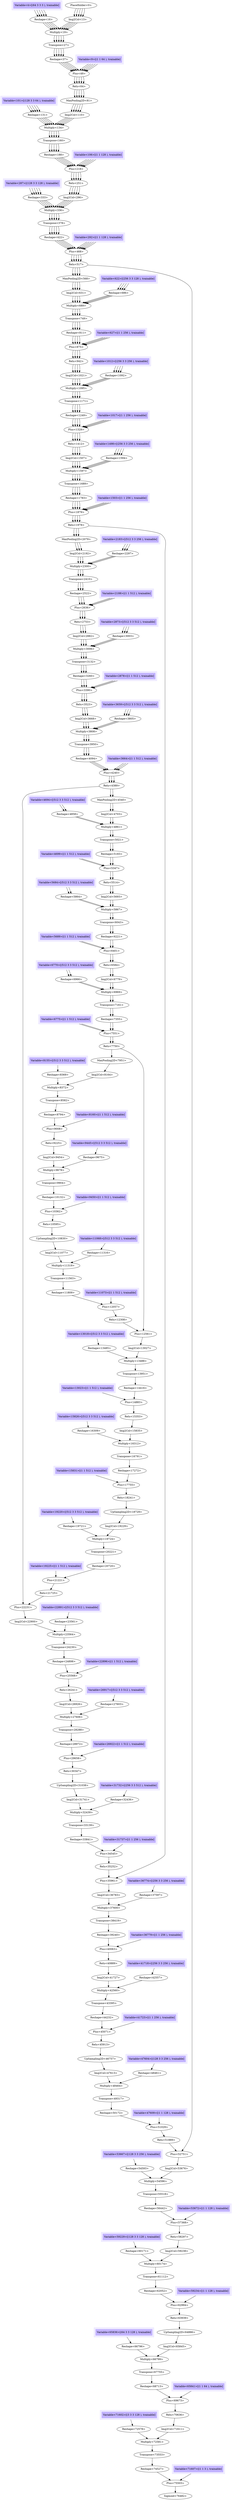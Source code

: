 

digraph g {
n76482 [label="Sigmoid<76482>"] ;
n75503 -> n76482 ;
n75503 [label="Plus<75503>"] ;
n74527 -> n75503 ;
n71607 -> n75503 ;
n74527 [label="Reshape<74527>"] ;
n73553 -> n74527 ;
n73553 [label="Transpose<73553>"] ;
n72581 -> n73553 ;
n72581 [label="Multiply<72581>"] ;
n72578 -> n72581 ;
n71611 -> n72581 ;
n72578 [label="Reshape<72578>"] ;
n71602 -> n72578 ;
n71602 [peripheries=3,style=filled,color=".7 .3 1.0",shape=box,label="Variable<71602>[(3 3 3 128 ), trainable]"] ;
n71611 [label="Img2Col<71611>"] ;
n70636 -> n71611 ;
n70636 [label="Relu<70636>"] ;
n69673 -> n70636 ;
n69673 [label="Plus<69673>"] ;
n68713 -> n69673 ;
n65841 -> n69673 ;
n68713 [label="Reshape<68713>"] ;
n67755 -> n68713 ;
n67755 [label="Transpose<67755>"] ;
n66799 -> n67755 ;
n66799 [label="Multiply<66799>"] ;
n66796 -> n66799 ;
n65845 -> n66799 ;
n66796 [label="Reshape<66796>"] ;
n65836 -> n66796 ;
n65836 [peripheries=3,style=filled,color=".7 .3 1.0",shape=box,label="Variable<65836>[(64 3 3 128 ), trainable]"] ;
n65845 [label="Img2Col<65845>"] ;
n64886 -> n65845 ;
n64886 [label="UpSampling2D<64886>"] ;
n63939 -> n64886 ;
n63939 [label="Relu<63939>"] ;
n62994 -> n63939 ;
n62994 [label="Plus<62994>"] ;
n62052 -> n62994 ;
n59234 -> n62994 ;
n62052 [label="Reshape<62052>"] ;
n61112 -> n62052 ;
n61112 [label="Transpose<61112>"] ;
n60174 -> n61112 ;
n60174 [label="Multiply<60174>"] ;
n60171 -> n60174 ;
n59238 -> n60174 ;
n60171 [label="Reshape<60171>"] ;
n59229 -> n60171 ;
n59229 [peripheries=3,style=filled,color=".7 .3 1.0",shape=box,label="Variable<59229>[(128 3 3 128 ), trainable]"] ;
n59238 [label="Img2Col<59238>"] ;
n58297 -> n59238 ;
n58297 [label="Relu<58297>"] ;
n57368 -> n58297 ;
n57368 [label="Plus<57368>"] ;
n56442 -> n57368 ;
n53672 -> n57368 ;
n56442 [label="Reshape<56442>"] ;
n55518 -> n56442 ;
n55518 [label="Transpose<55518>"] ;
n54596 -> n55518 ;
n54596 [label="Multiply<54596>"] ;
n54593 -> n54596 ;
n53676 -> n54596 ;
n54593 [label="Reshape<54593>"] ;
n53667 -> n54593 ;
n53667 [peripheries=3,style=filled,color=".7 .3 1.0",shape=box,label="Variable<53667>[(128 3 3 256 ), trainable]"] ;
n53676 [label="Img2Col<53676>"] ;
n52751 -> n53676 ;
n52751 [label="Plus<52751>"] ;
n517 -> n52751 ;
n51889 -> n52751 ;
n517 [label="Relu<517>"] ;
n468 -> n517 ;
n468 [label="Plus<468>"] ;
n422 -> n468 ;
n292 -> n468 ;
n422 [label="Reshape<422>"] ;
n378 -> n422 ;
n378 [label="Transpose<378>"] ;
n336 -> n378 ;
n336 [label="Multiply<336>"] ;
n333 -> n336 ;
n296 -> n336 ;
n333 [label="Reshape<333>"] ;
n287 -> n333 ;
n287 [peripheries=3,style=filled,color=".7 .3 1.0",shape=box,label="Variable<287>[(128 3 3 128 ), trainable]"] ;
n296 [label="Img2Col<296>"] ;
n251 -> n296 ;
n251 [label="Relu<251>"] ;
n218 -> n251 ;
n218 [label="Plus<218>"] ;
n188 -> n218 ;
n106 -> n218 ;
n188 [label="Reshape<188>"] ;
n160 -> n188 ;
n160 [label="Transpose<160>"] ;
n134 -> n160 ;
n134 [label="Multiply<134>"] ;
n131 -> n134 ;
n110 -> n134 ;
n131 [label="Reshape<131>"] ;
n101 -> n131 ;
n101 [peripheries=3,style=filled,color=".7 .3 1.0",shape=box,label="Variable<101>[(128 3 3 64 ), trainable]"] ;
n110 [label="Img2Col<110>"] ;
n81 -> n110 ;
n81 [label="MaxPooling2D<81>"] ;
n64 -> n81 ;
n64 [label="Relu<64>"] ;
n49 -> n64 ;
n49 [label="Plus<49>"] ;
n37 -> n49 ;
n9 -> n49 ;
n37 [label="Reshape<37>"] ;
n27 -> n37 ;
n27 [label="Transpose<27>"] ;
n19 -> n27 ;
n19 [label="Multiply<19>"] ;
n16 -> n19 ;
n13 -> n19 ;
n16 [label="Reshape<16>"] ;
n4 -> n16 ;
n4 [peripheries=3,style=filled,color=".7 .3 1.0",shape=box,label="Variable<4>[(64 3 3 3 ), trainable]"] ;
n13 [label="Img2Col<13>"] ;
n0 -> n13 ;
n0 [label="PlaceHolder<0>"] ;
n9 [peripheries=3,style=filled,color=".7 .3 1.0",shape=box,label="Variable<9>[(1 1 64 ), trainable]"] ;
n106 [peripheries=3,style=filled,color=".7 .3 1.0",shape=box,label="Variable<106>[(1 1 128 ), trainable]"] ;
n292 [peripheries=3,style=filled,color=".7 .3 1.0",shape=box,label="Variable<292>[(1 1 128 ), trainable]"] ;
n51889 [label="Relu<51889>"] ;
n51029 -> n51889 ;
n51029 [label="Plus<51029>"] ;
n50172 -> n51029 ;
n47609 -> n51029 ;
n50172 [label="Reshape<50172>"] ;
n49317 -> n50172 ;
n49317 [label="Transpose<49317>"] ;
n48464 -> n49317 ;
n48464 [label="Multiply<48464>"] ;
n48461 -> n48464 ;
n47613 -> n48464 ;
n48461 [label="Reshape<48461>"] ;
n47604 -> n48461 ;
n47604 [peripheries=3,style=filled,color=".7 .3 1.0",shape=box,label="Variable<47604>[(128 3 3 256 ), trainable]"] ;
n47613 [label="Img2Col<47613>"] ;
n46757 -> n47613 ;
n46757 [label="UpSampling2D<46757>"] ;
n45913 -> n46757 ;
n45913 [label="Relu<45913>"] ;
n45071 -> n45913 ;
n45071 [label="Plus<45071>"] ;
n44232 -> n45071 ;
n41723 -> n45071 ;
n44232 [label="Reshape<44232>"] ;
n43395 -> n44232 ;
n43395 [label="Transpose<43395>"] ;
n42560 -> n43395 ;
n42560 [label="Multiply<42560>"] ;
n42557 -> n42560 ;
n41727 -> n42560 ;
n42557 [label="Reshape<42557>"] ;
n41718 -> n42557 ;
n41718 [peripheries=3,style=filled,color=".7 .3 1.0",shape=box,label="Variable<41718>[(256 3 3 256 ), trainable]"] ;
n41727 [label="Img2Col<41727>"] ;
n40889 -> n41727 ;
n40889 [label="Relu<40889>"] ;
n40063 -> n40889 ;
n40063 [label="Plus<40063>"] ;
n39240 -> n40063 ;
n36779 -> n40063 ;
n39240 [label="Reshape<39240>"] ;
n38419 -> n39240 ;
n38419 [label="Transpose<38419>"] ;
n37600 -> n38419 ;
n37600 [label="Multiply<37600>"] ;
n37597 -> n37600 ;
n36783 -> n37600 ;
n37597 [label="Reshape<37597>"] ;
n36774 -> n37597 ;
n36774 [peripheries=3,style=filled,color=".7 .3 1.0",shape=box,label="Variable<36774>[(256 3 3 256 ), trainable]"] ;
n36783 [label="Img2Col<36783>"] ;
n35961 -> n36783 ;
n35961 [label="Plus<35961>"] ;
n1978 -> n35961 ;
n35252 -> n35961 ;
n1978 [label="Relu<1978>"] ;
n1879 -> n1978 ;
n1879 [label="Plus<1879>"] ;
n1783 -> n1879 ;
n1503 -> n1879 ;
n1783 [label="Reshape<1783>"] ;
n1689 -> n1783 ;
n1689 [label="Transpose<1689>"] ;
n1597 -> n1689 ;
n1597 [label="Multiply<1597>"] ;
n1594 -> n1597 ;
n1507 -> n1597 ;
n1594 [label="Reshape<1594>"] ;
n1498 -> n1594 ;
n1498 [peripheries=3,style=filled,color=".7 .3 1.0",shape=box,label="Variable<1498>[(256 3 3 256 ), trainable]"] ;
n1507 [label="Img2Col<1507>"] ;
n1412 -> n1507 ;
n1412 [label="Relu<1412>"] ;
n1329 -> n1412 ;
n1329 [label="Plus<1329>"] ;
n1249 -> n1329 ;
n1017 -> n1329 ;
n1249 [label="Reshape<1249>"] ;
n1171 -> n1249 ;
n1171 [label="Transpose<1171>"] ;
n1095 -> n1171 ;
n1095 [label="Multiply<1095>"] ;
n1092 -> n1095 ;
n1021 -> n1095 ;
n1092 [label="Reshape<1092>"] ;
n1012 -> n1092 ;
n1012 [peripheries=3,style=filled,color=".7 .3 1.0",shape=box,label="Variable<1012>[(256 3 3 256 ), trainable]"] ;
n1021 [label="Img2Col<1021>"] ;
n942 -> n1021 ;
n942 [label="Relu<942>"] ;
n875 -> n942 ;
n875 [label="Plus<875>"] ;
n811 -> n875 ;
n627 -> n875 ;
n811 [label="Reshape<811>"] ;
n749 -> n811 ;
n749 [label="Transpose<749>"] ;
n689 -> n749 ;
n689 [label="Multiply<689>"] ;
n686 -> n689 ;
n631 -> n689 ;
n686 [label="Reshape<686>"] ;
n622 -> n686 ;
n622 [peripheries=3,style=filled,color=".7 .3 1.0",shape=box,label="Variable<622>[(256 3 3 128 ), trainable]"] ;
n631 [label="Img2Col<631>"] ;
n568 -> n631 ;
n568 [label="MaxPooling2D<568>"] ;
n517 -> n568 ;
n517 [label="Relu<517>"] ;
n468 -> n517 ;
n468 [label="Plus<468>"] ;
n422 -> n468 ;
n292 -> n468 ;
n422 [label="Reshape<422>"] ;
n378 -> n422 ;
n378 [label="Transpose<378>"] ;
n336 -> n378 ;
n336 [label="Multiply<336>"] ;
n333 -> n336 ;
n296 -> n336 ;
n333 [label="Reshape<333>"] ;
n287 -> n333 ;
n287 [peripheries=3,style=filled,color=".7 .3 1.0",shape=box,label="Variable<287>[(128 3 3 128 ), trainable]"] ;
n296 [label="Img2Col<296>"] ;
n251 -> n296 ;
n251 [label="Relu<251>"] ;
n218 -> n251 ;
n218 [label="Plus<218>"] ;
n188 -> n218 ;
n106 -> n218 ;
n188 [label="Reshape<188>"] ;
n160 -> n188 ;
n160 [label="Transpose<160>"] ;
n134 -> n160 ;
n134 [label="Multiply<134>"] ;
n131 -> n134 ;
n110 -> n134 ;
n131 [label="Reshape<131>"] ;
n101 -> n131 ;
n101 [peripheries=3,style=filled,color=".7 .3 1.0",shape=box,label="Variable<101>[(128 3 3 64 ), trainable]"] ;
n110 [label="Img2Col<110>"] ;
n81 -> n110 ;
n81 [label="MaxPooling2D<81>"] ;
n64 -> n81 ;
n64 [label="Relu<64>"] ;
n49 -> n64 ;
n49 [label="Plus<49>"] ;
n37 -> n49 ;
n9 -> n49 ;
n37 [label="Reshape<37>"] ;
n27 -> n37 ;
n27 [label="Transpose<27>"] ;
n19 -> n27 ;
n19 [label="Multiply<19>"] ;
n16 -> n19 ;
n13 -> n19 ;
n16 [label="Reshape<16>"] ;
n4 -> n16 ;
n4 [peripheries=3,style=filled,color=".7 .3 1.0",shape=box,label="Variable<4>[(64 3 3 3 ), trainable]"] ;
n13 [label="Img2Col<13>"] ;
n0 -> n13 ;
n0 [label="PlaceHolder<0>"] ;
n9 [peripheries=3,style=filled,color=".7 .3 1.0",shape=box,label="Variable<9>[(1 1 64 ), trainable]"] ;
n106 [peripheries=3,style=filled,color=".7 .3 1.0",shape=box,label="Variable<106>[(1 1 128 ), trainable]"] ;
n292 [peripheries=3,style=filled,color=".7 .3 1.0",shape=box,label="Variable<292>[(1 1 128 ), trainable]"] ;
n627 [peripheries=3,style=filled,color=".7 .3 1.0",shape=box,label="Variable<627>[(1 1 256 ), trainable]"] ;
n1017 [peripheries=3,style=filled,color=".7 .3 1.0",shape=box,label="Variable<1017>[(1 1 256 ), trainable]"] ;
n1503 [peripheries=3,style=filled,color=".7 .3 1.0",shape=box,label="Variable<1503>[(1 1 256 ), trainable]"] ;
n35252 [label="Relu<35252>"] ;
n34545 -> n35252 ;
n34545 [label="Plus<34545>"] ;
n33841 -> n34545 ;
n31737 -> n34545 ;
n33841 [label="Reshape<33841>"] ;
n33139 -> n33841 ;
n33139 [label="Transpose<33139>"] ;
n32439 -> n33139 ;
n32439 [label="Multiply<32439>"] ;
n32436 -> n32439 ;
n31741 -> n32439 ;
n32436 [label="Reshape<32436>"] ;
n31732 -> n32436 ;
n31732 [peripheries=3,style=filled,color=".7 .3 1.0",shape=box,label="Variable<31732>[(256 3 3 512 ), trainable]"] ;
n31741 [label="Img2Col<31741>"] ;
n31038 -> n31741 ;
n31038 [label="UpSampling2D<31038>"] ;
n30347 -> n31038 ;
n30347 [label="Relu<30347>"] ;
n29658 -> n30347 ;
n29658 [label="Plus<29658>"] ;
n28972 -> n29658 ;
n26922 -> n29658 ;
n28972 [label="Reshape<28972>"] ;
n28288 -> n28972 ;
n28288 [label="Transpose<28288>"] ;
n27606 -> n28288 ;
n27606 [label="Multiply<27606>"] ;
n27603 -> n27606 ;
n26926 -> n27606 ;
n27603 [label="Reshape<27603>"] ;
n26917 -> n27603 ;
n26917 [peripheries=3,style=filled,color=".7 .3 1.0",shape=box,label="Variable<26917>[(512 3 3 512 ), trainable]"] ;
n26926 [label="Img2Col<26926>"] ;
n26241 -> n26926 ;
n26241 [label="Relu<26241>"] ;
n25568 -> n26241 ;
n25568 [label="Plus<25568>"] ;
n24898 -> n25568 ;
n22896 -> n25568 ;
n24898 [label="Reshape<24898>"] ;
n24230 -> n24898 ;
n24230 [label="Transpose<24230>"] ;
n23564 -> n24230 ;
n23564 [label="Multiply<23564>"] ;
n23561 -> n23564 ;
n22900 -> n23564 ;
n23561 [label="Reshape<23561>"] ;
n22891 -> n23561 ;
n22891 [peripheries=3,style=filled,color=".7 .3 1.0",shape=box,label="Variable<22891>[(512 3 3 512 ), trainable]"] ;
n22900 [label="Img2Col<22900>"] ;
n22231 -> n22900 ;
n22231 [label="Plus<22231>"] ;
n4389 -> n22231 ;
n21725 -> n22231 ;
n4389 [label="Relu<4389>"] ;
n4240 -> n4389 ;
n4240 [label="Plus<4240>"] ;
n4094 -> n4240 ;
n3664 -> n4240 ;
n4094 [label="Reshape<4094>"] ;
n3950 -> n4094 ;
n3950 [label="Transpose<3950>"] ;
n3808 -> n3950 ;
n3808 [label="Multiply<3808>"] ;
n3805 -> n3808 ;
n3668 -> n3808 ;
n3805 [label="Reshape<3805>"] ;
n3659 -> n3805 ;
n3659 [peripheries=3,style=filled,color=".7 .3 1.0",shape=box,label="Variable<3659>[(512 3 3 512 ), trainable]"] ;
n3668 [label="Img2Col<3668>"] ;
n3523 -> n3668 ;
n3523 [label="Relu<3523>"] ;
n3390 -> n3523 ;
n3390 [label="Plus<3390>"] ;
n3260 -> n3390 ;
n2878 -> n3390 ;
n3260 [label="Reshape<3260>"] ;
n3132 -> n3260 ;
n3132 [label="Transpose<3132>"] ;
n3006 -> n3132 ;
n3006 [label="Multiply<3006>"] ;
n3003 -> n3006 ;
n2882 -> n3006 ;
n3003 [label="Reshape<3003>"] ;
n2873 -> n3003 ;
n2873 [peripheries=3,style=filled,color=".7 .3 1.0",shape=box,label="Variable<2873>[(512 3 3 512 ), trainable]"] ;
n2882 [label="Img2Col<2882>"] ;
n2753 -> n2882 ;
n2753 [label="Relu<2753>"] ;
n2636 -> n2753 ;
n2636 [label="Plus<2636>"] ;
n2522 -> n2636 ;
n2188 -> n2636 ;
n2522 [label="Reshape<2522>"] ;
n2410 -> n2522 ;
n2410 [label="Transpose<2410>"] ;
n2300 -> n2410 ;
n2300 [label="Multiply<2300>"] ;
n2297 -> n2300 ;
n2192 -> n2300 ;
n2297 [label="Reshape<2297>"] ;
n2183 -> n2297 ;
n2183 [peripheries=3,style=filled,color=".7 .3 1.0",shape=box,label="Variable<2183>[(512 3 3 256 ), trainable]"] ;
n2192 [label="Img2Col<2192>"] ;
n2079 -> n2192 ;
n2079 [label="MaxPooling2D<2079>"] ;
n1978 -> n2079 ;
n1978 [label="Relu<1978>"] ;
n1879 -> n1978 ;
n1879 [label="Plus<1879>"] ;
n1783 -> n1879 ;
n1503 -> n1879 ;
n1783 [label="Reshape<1783>"] ;
n1689 -> n1783 ;
n1689 [label="Transpose<1689>"] ;
n1597 -> n1689 ;
n1597 [label="Multiply<1597>"] ;
n1594 -> n1597 ;
n1507 -> n1597 ;
n1594 [label="Reshape<1594>"] ;
n1498 -> n1594 ;
n1498 [peripheries=3,style=filled,color=".7 .3 1.0",shape=box,label="Variable<1498>[(256 3 3 256 ), trainable]"] ;
n1507 [label="Img2Col<1507>"] ;
n1412 -> n1507 ;
n1412 [label="Relu<1412>"] ;
n1329 -> n1412 ;
n1329 [label="Plus<1329>"] ;
n1249 -> n1329 ;
n1017 -> n1329 ;
n1249 [label="Reshape<1249>"] ;
n1171 -> n1249 ;
n1171 [label="Transpose<1171>"] ;
n1095 -> n1171 ;
n1095 [label="Multiply<1095>"] ;
n1092 -> n1095 ;
n1021 -> n1095 ;
n1092 [label="Reshape<1092>"] ;
n1012 -> n1092 ;
n1012 [peripheries=3,style=filled,color=".7 .3 1.0",shape=box,label="Variable<1012>[(256 3 3 256 ), trainable]"] ;
n1021 [label="Img2Col<1021>"] ;
n942 -> n1021 ;
n942 [label="Relu<942>"] ;
n875 -> n942 ;
n875 [label="Plus<875>"] ;
n811 -> n875 ;
n627 -> n875 ;
n811 [label="Reshape<811>"] ;
n749 -> n811 ;
n749 [label="Transpose<749>"] ;
n689 -> n749 ;
n689 [label="Multiply<689>"] ;
n686 -> n689 ;
n631 -> n689 ;
n686 [label="Reshape<686>"] ;
n622 -> n686 ;
n622 [peripheries=3,style=filled,color=".7 .3 1.0",shape=box,label="Variable<622>[(256 3 3 128 ), trainable]"] ;
n631 [label="Img2Col<631>"] ;
n568 -> n631 ;
n568 [label="MaxPooling2D<568>"] ;
n517 -> n568 ;
n517 [label="Relu<517>"] ;
n468 -> n517 ;
n468 [label="Plus<468>"] ;
n422 -> n468 ;
n292 -> n468 ;
n422 [label="Reshape<422>"] ;
n378 -> n422 ;
n378 [label="Transpose<378>"] ;
n336 -> n378 ;
n336 [label="Multiply<336>"] ;
n333 -> n336 ;
n296 -> n336 ;
n333 [label="Reshape<333>"] ;
n287 -> n333 ;
n287 [peripheries=3,style=filled,color=".7 .3 1.0",shape=box,label="Variable<287>[(128 3 3 128 ), trainable]"] ;
n296 [label="Img2Col<296>"] ;
n251 -> n296 ;
n251 [label="Relu<251>"] ;
n218 -> n251 ;
n218 [label="Plus<218>"] ;
n188 -> n218 ;
n106 -> n218 ;
n188 [label="Reshape<188>"] ;
n160 -> n188 ;
n160 [label="Transpose<160>"] ;
n134 -> n160 ;
n134 [label="Multiply<134>"] ;
n131 -> n134 ;
n110 -> n134 ;
n131 [label="Reshape<131>"] ;
n101 -> n131 ;
n101 [peripheries=3,style=filled,color=".7 .3 1.0",shape=box,label="Variable<101>[(128 3 3 64 ), trainable]"] ;
n110 [label="Img2Col<110>"] ;
n81 -> n110 ;
n81 [label="MaxPooling2D<81>"] ;
n64 -> n81 ;
n64 [label="Relu<64>"] ;
n49 -> n64 ;
n49 [label="Plus<49>"] ;
n37 -> n49 ;
n9 -> n49 ;
n37 [label="Reshape<37>"] ;
n27 -> n37 ;
n27 [label="Transpose<27>"] ;
n19 -> n27 ;
n19 [label="Multiply<19>"] ;
n16 -> n19 ;
n13 -> n19 ;
n16 [label="Reshape<16>"] ;
n4 -> n16 ;
n4 [peripheries=3,style=filled,color=".7 .3 1.0",shape=box,label="Variable<4>[(64 3 3 3 ), trainable]"] ;
n13 [label="Img2Col<13>"] ;
n0 -> n13 ;
n0 [label="PlaceHolder<0>"] ;
n9 [peripheries=3,style=filled,color=".7 .3 1.0",shape=box,label="Variable<9>[(1 1 64 ), trainable]"] ;
n106 [peripheries=3,style=filled,color=".7 .3 1.0",shape=box,label="Variable<106>[(1 1 128 ), trainable]"] ;
n292 [peripheries=3,style=filled,color=".7 .3 1.0",shape=box,label="Variable<292>[(1 1 128 ), trainable]"] ;
n627 [peripheries=3,style=filled,color=".7 .3 1.0",shape=box,label="Variable<627>[(1 1 256 ), trainable]"] ;
n1017 [peripheries=3,style=filled,color=".7 .3 1.0",shape=box,label="Variable<1017>[(1 1 256 ), trainable]"] ;
n1503 [peripheries=3,style=filled,color=".7 .3 1.0",shape=box,label="Variable<1503>[(1 1 256 ), trainable]"] ;
n2188 [peripheries=3,style=filled,color=".7 .3 1.0",shape=box,label="Variable<2188>[(1 1 512 ), trainable]"] ;
n2878 [peripheries=3,style=filled,color=".7 .3 1.0",shape=box,label="Variable<2878>[(1 1 512 ), trainable]"] ;
n3664 [peripheries=3,style=filled,color=".7 .3 1.0",shape=box,label="Variable<3664>[(1 1 512 ), trainable]"] ;
n21725 [label="Relu<21725>"] ;
n21221 -> n21725 ;
n21221 [label="Plus<21221>"] ;
n20720 -> n21221 ;
n19225 -> n21221 ;
n20720 [label="Reshape<20720>"] ;
n20221 -> n20720 ;
n20221 [label="Transpose<20221>"] ;
n19724 -> n20221 ;
n19724 [label="Multiply<19724>"] ;
n19721 -> n19724 ;
n19229 -> n19724 ;
n19721 [label="Reshape<19721>"] ;
n19220 -> n19721 ;
n19220 [peripheries=3,style=filled,color=".7 .3 1.0",shape=box,label="Variable<19220>[(512 3 3 512 ), trainable]"] ;
n19229 [label="Img2Col<19229>"] ;
n18729 -> n19229 ;
n18729 [label="UpSampling2D<18729>"] ;
n18241 -> n18729 ;
n18241 [label="Relu<18241>"] ;
n17755 -> n18241 ;
n17755 [label="Plus<17755>"] ;
n17272 -> n17755 ;
n15831 -> n17755 ;
n17272 [label="Reshape<17272>"] ;
n16791 -> n17272 ;
n16791 [label="Transpose<16791>"] ;
n16312 -> n16791 ;
n16312 [label="Multiply<16312>"] ;
n16309 -> n16312 ;
n15835 -> n16312 ;
n16309 [label="Reshape<16309>"] ;
n15826 -> n16309 ;
n15826 [peripheries=3,style=filled,color=".7 .3 1.0",shape=box,label="Variable<15826>[(512 3 3 512 ), trainable]"] ;
n15835 [label="Img2Col<15835>"] ;
n15353 -> n15835 ;
n15353 [label="Relu<15353>"] ;
n14883 -> n15353 ;
n14883 [label="Plus<14883>"] ;
n14416 -> n14883 ;
n13023 -> n14883 ;
n14416 [label="Reshape<14416>"] ;
n13951 -> n14416 ;
n13951 [label="Transpose<13951>"] ;
n13488 -> n13951 ;
n13488 [label="Multiply<13488>"] ;
n13485 -> n13488 ;
n13027 -> n13488 ;
n13485 [label="Reshape<13485>"] ;
n13018 -> n13485 ;
n13018 [peripheries=3,style=filled,color=".7 .3 1.0",shape=box,label="Variable<13018>[(512 3 3 512 ), trainable]"] ;
n13027 [label="Img2Col<13027>"] ;
n12561 -> n13027 ;
n12561 [label="Plus<12561>"] ;
n7750 -> n12561 ;
n12308 -> n12561 ;
n7750 [label="Relu<7750>"] ;
n7551 -> n7750 ;
n7551 [label="Plus<7551>"] ;
n7355 -> n7551 ;
n6775 -> n7551 ;
n7355 [label="Reshape<7355>"] ;
n7161 -> n7355 ;
n7161 [label="Transpose<7161>"] ;
n6969 -> n7161 ;
n6969 [label="Multiply<6969>"] ;
n6966 -> n6969 ;
n6779 -> n6969 ;
n6966 [label="Reshape<6966>"] ;
n6770 -> n6966 ;
n6770 [peripheries=3,style=filled,color=".7 .3 1.0",shape=box,label="Variable<6770>[(512 3 3 512 ), trainable]"] ;
n6779 [label="Img2Col<6779>"] ;
n6584 -> n6779 ;
n6584 [label="Relu<6584>"] ;
n6401 -> n6584 ;
n6401 [label="Plus<6401>"] ;
n6221 -> n6401 ;
n5689 -> n6401 ;
n6221 [label="Reshape<6221>"] ;
n6043 -> n6221 ;
n6043 [label="Transpose<6043>"] ;
n5867 -> n6043 ;
n5867 [label="Multiply<5867>"] ;
n5864 -> n5867 ;
n5693 -> n5867 ;
n5864 [label="Reshape<5864>"] ;
n5684 -> n5864 ;
n5684 [peripheries=3,style=filled,color=".7 .3 1.0",shape=box,label="Variable<5684>[(512 3 3 512 ), trainable]"] ;
n5693 [label="Img2Col<5693>"] ;
n5514 -> n5693 ;
n5514 [label="Relu<5514>"] ;
n5347 -> n5514 ;
n5347 [label="Plus<5347>"] ;
n5183 -> n5347 ;
n4699 -> n5347 ;
n5183 [label="Reshape<5183>"] ;
n5021 -> n5183 ;
n5021 [label="Transpose<5021>"] ;
n4861 -> n5021 ;
n4861 [label="Multiply<4861>"] ;
n4858 -> n4861 ;
n4703 -> n4861 ;
n4858 [label="Reshape<4858>"] ;
n4694 -> n4858 ;
n4694 [peripheries=3,style=filled,color=".7 .3 1.0",shape=box,label="Variable<4694>[(512 3 3 512 ), trainable]"] ;
n4703 [label="Img2Col<4703>"] ;
n4540 -> n4703 ;
n4540 [label="MaxPooling2D<4540>"] ;
n4389 -> n4540 ;
n4389 [label="Relu<4389>"] ;
n4240 -> n4389 ;
n4240 [label="Plus<4240>"] ;
n4094 -> n4240 ;
n3664 -> n4240 ;
n4094 [label="Reshape<4094>"] ;
n3950 -> n4094 ;
n3950 [label="Transpose<3950>"] ;
n3808 -> n3950 ;
n3808 [label="Multiply<3808>"] ;
n3805 -> n3808 ;
n3668 -> n3808 ;
n3805 [label="Reshape<3805>"] ;
n3659 -> n3805 ;
n3659 [peripheries=3,style=filled,color=".7 .3 1.0",shape=box,label="Variable<3659>[(512 3 3 512 ), trainable]"] ;
n3668 [label="Img2Col<3668>"] ;
n3523 -> n3668 ;
n3523 [label="Relu<3523>"] ;
n3390 -> n3523 ;
n3390 [label="Plus<3390>"] ;
n3260 -> n3390 ;
n2878 -> n3390 ;
n3260 [label="Reshape<3260>"] ;
n3132 -> n3260 ;
n3132 [label="Transpose<3132>"] ;
n3006 -> n3132 ;
n3006 [label="Multiply<3006>"] ;
n3003 -> n3006 ;
n2882 -> n3006 ;
n3003 [label="Reshape<3003>"] ;
n2873 -> n3003 ;
n2873 [peripheries=3,style=filled,color=".7 .3 1.0",shape=box,label="Variable<2873>[(512 3 3 512 ), trainable]"] ;
n2882 [label="Img2Col<2882>"] ;
n2753 -> n2882 ;
n2753 [label="Relu<2753>"] ;
n2636 -> n2753 ;
n2636 [label="Plus<2636>"] ;
n2522 -> n2636 ;
n2188 -> n2636 ;
n2522 [label="Reshape<2522>"] ;
n2410 -> n2522 ;
n2410 [label="Transpose<2410>"] ;
n2300 -> n2410 ;
n2300 [label="Multiply<2300>"] ;
n2297 -> n2300 ;
n2192 -> n2300 ;
n2297 [label="Reshape<2297>"] ;
n2183 -> n2297 ;
n2183 [peripheries=3,style=filled,color=".7 .3 1.0",shape=box,label="Variable<2183>[(512 3 3 256 ), trainable]"] ;
n2192 [label="Img2Col<2192>"] ;
n2079 -> n2192 ;
n2079 [label="MaxPooling2D<2079>"] ;
n1978 -> n2079 ;
n1978 [label="Relu<1978>"] ;
n1879 -> n1978 ;
n1879 [label="Plus<1879>"] ;
n1783 -> n1879 ;
n1503 -> n1879 ;
n1783 [label="Reshape<1783>"] ;
n1689 -> n1783 ;
n1689 [label="Transpose<1689>"] ;
n1597 -> n1689 ;
n1597 [label="Multiply<1597>"] ;
n1594 -> n1597 ;
n1507 -> n1597 ;
n1594 [label="Reshape<1594>"] ;
n1498 -> n1594 ;
n1498 [peripheries=3,style=filled,color=".7 .3 1.0",shape=box,label="Variable<1498>[(256 3 3 256 ), trainable]"] ;
n1507 [label="Img2Col<1507>"] ;
n1412 -> n1507 ;
n1412 [label="Relu<1412>"] ;
n1329 -> n1412 ;
n1329 [label="Plus<1329>"] ;
n1249 -> n1329 ;
n1017 -> n1329 ;
n1249 [label="Reshape<1249>"] ;
n1171 -> n1249 ;
n1171 [label="Transpose<1171>"] ;
n1095 -> n1171 ;
n1095 [label="Multiply<1095>"] ;
n1092 -> n1095 ;
n1021 -> n1095 ;
n1092 [label="Reshape<1092>"] ;
n1012 -> n1092 ;
n1012 [peripheries=3,style=filled,color=".7 .3 1.0",shape=box,label="Variable<1012>[(256 3 3 256 ), trainable]"] ;
n1021 [label="Img2Col<1021>"] ;
n942 -> n1021 ;
n942 [label="Relu<942>"] ;
n875 -> n942 ;
n875 [label="Plus<875>"] ;
n811 -> n875 ;
n627 -> n875 ;
n811 [label="Reshape<811>"] ;
n749 -> n811 ;
n749 [label="Transpose<749>"] ;
n689 -> n749 ;
n689 [label="Multiply<689>"] ;
n686 -> n689 ;
n631 -> n689 ;
n686 [label="Reshape<686>"] ;
n622 -> n686 ;
n622 [peripheries=3,style=filled,color=".7 .3 1.0",shape=box,label="Variable<622>[(256 3 3 128 ), trainable]"] ;
n631 [label="Img2Col<631>"] ;
n568 -> n631 ;
n568 [label="MaxPooling2D<568>"] ;
n517 -> n568 ;
n517 [label="Relu<517>"] ;
n468 -> n517 ;
n468 [label="Plus<468>"] ;
n422 -> n468 ;
n292 -> n468 ;
n422 [label="Reshape<422>"] ;
n378 -> n422 ;
n378 [label="Transpose<378>"] ;
n336 -> n378 ;
n336 [label="Multiply<336>"] ;
n333 -> n336 ;
n296 -> n336 ;
n333 [label="Reshape<333>"] ;
n287 -> n333 ;
n287 [peripheries=3,style=filled,color=".7 .3 1.0",shape=box,label="Variable<287>[(128 3 3 128 ), trainable]"] ;
n296 [label="Img2Col<296>"] ;
n251 -> n296 ;
n251 [label="Relu<251>"] ;
n218 -> n251 ;
n218 [label="Plus<218>"] ;
n188 -> n218 ;
n106 -> n218 ;
n188 [label="Reshape<188>"] ;
n160 -> n188 ;
n160 [label="Transpose<160>"] ;
n134 -> n160 ;
n134 [label="Multiply<134>"] ;
n131 -> n134 ;
n110 -> n134 ;
n131 [label="Reshape<131>"] ;
n101 -> n131 ;
n101 [peripheries=3,style=filled,color=".7 .3 1.0",shape=box,label="Variable<101>[(128 3 3 64 ), trainable]"] ;
n110 [label="Img2Col<110>"] ;
n81 -> n110 ;
n81 [label="MaxPooling2D<81>"] ;
n64 -> n81 ;
n64 [label="Relu<64>"] ;
n49 -> n64 ;
n49 [label="Plus<49>"] ;
n37 -> n49 ;
n9 -> n49 ;
n37 [label="Reshape<37>"] ;
n27 -> n37 ;
n27 [label="Transpose<27>"] ;
n19 -> n27 ;
n19 [label="Multiply<19>"] ;
n16 -> n19 ;
n13 -> n19 ;
n16 [label="Reshape<16>"] ;
n4 -> n16 ;
n4 [peripheries=3,style=filled,color=".7 .3 1.0",shape=box,label="Variable<4>[(64 3 3 3 ), trainable]"] ;
n13 [label="Img2Col<13>"] ;
n0 -> n13 ;
n0 [label="PlaceHolder<0>"] ;
n9 [peripheries=3,style=filled,color=".7 .3 1.0",shape=box,label="Variable<9>[(1 1 64 ), trainable]"] ;
n106 [peripheries=3,style=filled,color=".7 .3 1.0",shape=box,label="Variable<106>[(1 1 128 ), trainable]"] ;
n292 [peripheries=3,style=filled,color=".7 .3 1.0",shape=box,label="Variable<292>[(1 1 128 ), trainable]"] ;
n627 [peripheries=3,style=filled,color=".7 .3 1.0",shape=box,label="Variable<627>[(1 1 256 ), trainable]"] ;
n1017 [peripheries=3,style=filled,color=".7 .3 1.0",shape=box,label="Variable<1017>[(1 1 256 ), trainable]"] ;
n1503 [peripheries=3,style=filled,color=".7 .3 1.0",shape=box,label="Variable<1503>[(1 1 256 ), trainable]"] ;
n2188 [peripheries=3,style=filled,color=".7 .3 1.0",shape=box,label="Variable<2188>[(1 1 512 ), trainable]"] ;
n2878 [peripheries=3,style=filled,color=".7 .3 1.0",shape=box,label="Variable<2878>[(1 1 512 ), trainable]"] ;
n3664 [peripheries=3,style=filled,color=".7 .3 1.0",shape=box,label="Variable<3664>[(1 1 512 ), trainable]"] ;
n4699 [peripheries=3,style=filled,color=".7 .3 1.0",shape=box,label="Variable<4699>[(1 1 512 ), trainable]"] ;
n5689 [peripheries=3,style=filled,color=".7 .3 1.0",shape=box,label="Variable<5689>[(1 1 512 ), trainable]"] ;
n6775 [peripheries=3,style=filled,color=".7 .3 1.0",shape=box,label="Variable<6775>[(1 1 512 ), trainable]"] ;
n12308 [label="Relu<12308>"] ;
n12057 -> n12308 ;
n12057 [label="Plus<12057>"] ;
n11809 -> n12057 ;
n11073 -> n12057 ;
n11809 [label="Reshape<11809>"] ;
n11563 -> n11809 ;
n11563 [label="Transpose<11563>"] ;
n11319 -> n11563 ;
n11319 [label="Multiply<11319>"] ;
n11316 -> n11319 ;
n11077 -> n11319 ;
n11316 [label="Reshape<11316>"] ;
n11068 -> n11316 ;
n11068 [peripheries=3,style=filled,color=".7 .3 1.0",shape=box,label="Variable<11068>[(512 3 3 512 ), trainable]"] ;
n11077 [label="Img2Col<11077>"] ;
n10830 -> n11077 ;
n10830 [label="UpSampling2D<10830>"] ;
n10595 -> n10830 ;
n10595 [label="Relu<10595>"] ;
n10362 -> n10595 ;
n10362 [label="Plus<10362>"] ;
n10132 -> n10362 ;
n9450 -> n10362 ;
n10132 [label="Reshape<10132>"] ;
n9904 -> n10132 ;
n9904 [label="Transpose<9904>"] ;
n9678 -> n9904 ;
n9678 [label="Multiply<9678>"] ;
n9675 -> n9678 ;
n9454 -> n9678 ;
n9675 [label="Reshape<9675>"] ;
n9445 -> n9675 ;
n9445 [peripheries=3,style=filled,color=".7 .3 1.0",shape=box,label="Variable<9445>[(512 3 3 512 ), trainable]"] ;
n9454 [label="Img2Col<9454>"] ;
n9225 -> n9454 ;
n9225 [label="Relu<9225>"] ;
n9008 -> n9225 ;
n9008 [label="Plus<9008>"] ;
n8794 -> n9008 ;
n8160 -> n9008 ;
n8794 [label="Reshape<8794>"] ;
n8582 -> n8794 ;
n8582 [label="Transpose<8582>"] ;
n8372 -> n8582 ;
n8372 [label="Multiply<8372>"] ;
n8369 -> n8372 ;
n8164 -> n8372 ;
n8369 [label="Reshape<8369>"] ;
n8155 -> n8369 ;
n8155 [peripheries=3,style=filled,color=".7 .3 1.0",shape=box,label="Variable<8155>[(512 3 3 512 ), trainable]"] ;
n8164 [label="Img2Col<8164>"] ;
n7951 -> n8164 ;
n7951 [label="MaxPooling2D<7951>"] ;
n7750 -> n7951 ;
n7750 [label="Relu<7750>"] ;
n7551 -> n7750 ;
n7551 [label="Plus<7551>"] ;
n7355 -> n7551 ;
n6775 -> n7551 ;
n7355 [label="Reshape<7355>"] ;
n7161 -> n7355 ;
n7161 [label="Transpose<7161>"] ;
n6969 -> n7161 ;
n6969 [label="Multiply<6969>"] ;
n6966 -> n6969 ;
n6779 -> n6969 ;
n6966 [label="Reshape<6966>"] ;
n6770 -> n6966 ;
n6770 [peripheries=3,style=filled,color=".7 .3 1.0",shape=box,label="Variable<6770>[(512 3 3 512 ), trainable]"] ;
n6779 [label="Img2Col<6779>"] ;
n6584 -> n6779 ;
n6584 [label="Relu<6584>"] ;
n6401 -> n6584 ;
n6401 [label="Plus<6401>"] ;
n6221 -> n6401 ;
n5689 -> n6401 ;
n6221 [label="Reshape<6221>"] ;
n6043 -> n6221 ;
n6043 [label="Transpose<6043>"] ;
n5867 -> n6043 ;
n5867 [label="Multiply<5867>"] ;
n5864 -> n5867 ;
n5693 -> n5867 ;
n5864 [label="Reshape<5864>"] ;
n5684 -> n5864 ;
n5684 [peripheries=3,style=filled,color=".7 .3 1.0",shape=box,label="Variable<5684>[(512 3 3 512 ), trainable]"] ;
n5693 [label="Img2Col<5693>"] ;
n5514 -> n5693 ;
n5514 [label="Relu<5514>"] ;
n5347 -> n5514 ;
n5347 [label="Plus<5347>"] ;
n5183 -> n5347 ;
n4699 -> n5347 ;
n5183 [label="Reshape<5183>"] ;
n5021 -> n5183 ;
n5021 [label="Transpose<5021>"] ;
n4861 -> n5021 ;
n4861 [label="Multiply<4861>"] ;
n4858 -> n4861 ;
n4703 -> n4861 ;
n4858 [label="Reshape<4858>"] ;
n4694 -> n4858 ;
n4694 [peripheries=3,style=filled,color=".7 .3 1.0",shape=box,label="Variable<4694>[(512 3 3 512 ), trainable]"] ;
n4703 [label="Img2Col<4703>"] ;
n4540 -> n4703 ;
n4540 [label="MaxPooling2D<4540>"] ;
n4389 -> n4540 ;
n4389 [label="Relu<4389>"] ;
n4240 -> n4389 ;
n4240 [label="Plus<4240>"] ;
n4094 -> n4240 ;
n3664 -> n4240 ;
n4094 [label="Reshape<4094>"] ;
n3950 -> n4094 ;
n3950 [label="Transpose<3950>"] ;
n3808 -> n3950 ;
n3808 [label="Multiply<3808>"] ;
n3805 -> n3808 ;
n3668 -> n3808 ;
n3805 [label="Reshape<3805>"] ;
n3659 -> n3805 ;
n3659 [peripheries=3,style=filled,color=".7 .3 1.0",shape=box,label="Variable<3659>[(512 3 3 512 ), trainable]"] ;
n3668 [label="Img2Col<3668>"] ;
n3523 -> n3668 ;
n3523 [label="Relu<3523>"] ;
n3390 -> n3523 ;
n3390 [label="Plus<3390>"] ;
n3260 -> n3390 ;
n2878 -> n3390 ;
n3260 [label="Reshape<3260>"] ;
n3132 -> n3260 ;
n3132 [label="Transpose<3132>"] ;
n3006 -> n3132 ;
n3006 [label="Multiply<3006>"] ;
n3003 -> n3006 ;
n2882 -> n3006 ;
n3003 [label="Reshape<3003>"] ;
n2873 -> n3003 ;
n2873 [peripheries=3,style=filled,color=".7 .3 1.0",shape=box,label="Variable<2873>[(512 3 3 512 ), trainable]"] ;
n2882 [label="Img2Col<2882>"] ;
n2753 -> n2882 ;
n2753 [label="Relu<2753>"] ;
n2636 -> n2753 ;
n2636 [label="Plus<2636>"] ;
n2522 -> n2636 ;
n2188 -> n2636 ;
n2522 [label="Reshape<2522>"] ;
n2410 -> n2522 ;
n2410 [label="Transpose<2410>"] ;
n2300 -> n2410 ;
n2300 [label="Multiply<2300>"] ;
n2297 -> n2300 ;
n2192 -> n2300 ;
n2297 [label="Reshape<2297>"] ;
n2183 -> n2297 ;
n2183 [peripheries=3,style=filled,color=".7 .3 1.0",shape=box,label="Variable<2183>[(512 3 3 256 ), trainable]"] ;
n2192 [label="Img2Col<2192>"] ;
n2079 -> n2192 ;
n2079 [label="MaxPooling2D<2079>"] ;
n1978 -> n2079 ;
n1978 [label="Relu<1978>"] ;
n1879 -> n1978 ;
n1879 [label="Plus<1879>"] ;
n1783 -> n1879 ;
n1503 -> n1879 ;
n1783 [label="Reshape<1783>"] ;
n1689 -> n1783 ;
n1689 [label="Transpose<1689>"] ;
n1597 -> n1689 ;
n1597 [label="Multiply<1597>"] ;
n1594 -> n1597 ;
n1507 -> n1597 ;
n1594 [label="Reshape<1594>"] ;
n1498 -> n1594 ;
n1498 [peripheries=3,style=filled,color=".7 .3 1.0",shape=box,label="Variable<1498>[(256 3 3 256 ), trainable]"] ;
n1507 [label="Img2Col<1507>"] ;
n1412 -> n1507 ;
n1412 [label="Relu<1412>"] ;
n1329 -> n1412 ;
n1329 [label="Plus<1329>"] ;
n1249 -> n1329 ;
n1017 -> n1329 ;
n1249 [label="Reshape<1249>"] ;
n1171 -> n1249 ;
n1171 [label="Transpose<1171>"] ;
n1095 -> n1171 ;
n1095 [label="Multiply<1095>"] ;
n1092 -> n1095 ;
n1021 -> n1095 ;
n1092 [label="Reshape<1092>"] ;
n1012 -> n1092 ;
n1012 [peripheries=3,style=filled,color=".7 .3 1.0",shape=box,label="Variable<1012>[(256 3 3 256 ), trainable]"] ;
n1021 [label="Img2Col<1021>"] ;
n942 -> n1021 ;
n942 [label="Relu<942>"] ;
n875 -> n942 ;
n875 [label="Plus<875>"] ;
n811 -> n875 ;
n627 -> n875 ;
n811 [label="Reshape<811>"] ;
n749 -> n811 ;
n749 [label="Transpose<749>"] ;
n689 -> n749 ;
n689 [label="Multiply<689>"] ;
n686 -> n689 ;
n631 -> n689 ;
n686 [label="Reshape<686>"] ;
n622 -> n686 ;
n622 [peripheries=3,style=filled,color=".7 .3 1.0",shape=box,label="Variable<622>[(256 3 3 128 ), trainable]"] ;
n631 [label="Img2Col<631>"] ;
n568 -> n631 ;
n568 [label="MaxPooling2D<568>"] ;
n517 -> n568 ;
n517 [label="Relu<517>"] ;
n468 -> n517 ;
n468 [label="Plus<468>"] ;
n422 -> n468 ;
n292 -> n468 ;
n422 [label="Reshape<422>"] ;
n378 -> n422 ;
n378 [label="Transpose<378>"] ;
n336 -> n378 ;
n336 [label="Multiply<336>"] ;
n333 -> n336 ;
n296 -> n336 ;
n333 [label="Reshape<333>"] ;
n287 -> n333 ;
n287 [peripheries=3,style=filled,color=".7 .3 1.0",shape=box,label="Variable<287>[(128 3 3 128 ), trainable]"] ;
n296 [label="Img2Col<296>"] ;
n251 -> n296 ;
n251 [label="Relu<251>"] ;
n218 -> n251 ;
n218 [label="Plus<218>"] ;
n188 -> n218 ;
n106 -> n218 ;
n188 [label="Reshape<188>"] ;
n160 -> n188 ;
n160 [label="Transpose<160>"] ;
n134 -> n160 ;
n134 [label="Multiply<134>"] ;
n131 -> n134 ;
n110 -> n134 ;
n131 [label="Reshape<131>"] ;
n101 -> n131 ;
n101 [peripheries=3,style=filled,color=".7 .3 1.0",shape=box,label="Variable<101>[(128 3 3 64 ), trainable]"] ;
n110 [label="Img2Col<110>"] ;
n81 -> n110 ;
n81 [label="MaxPooling2D<81>"] ;
n64 -> n81 ;
n64 [label="Relu<64>"] ;
n49 -> n64 ;
n49 [label="Plus<49>"] ;
n37 -> n49 ;
n9 -> n49 ;
n37 [label="Reshape<37>"] ;
n27 -> n37 ;
n27 [label="Transpose<27>"] ;
n19 -> n27 ;
n19 [label="Multiply<19>"] ;
n16 -> n19 ;
n13 -> n19 ;
n16 [label="Reshape<16>"] ;
n4 -> n16 ;
n4 [peripheries=3,style=filled,color=".7 .3 1.0",shape=box,label="Variable<4>[(64 3 3 3 ), trainable]"] ;
n13 [label="Img2Col<13>"] ;
n0 -> n13 ;
n0 [label="PlaceHolder<0>"] ;
n9 [peripheries=3,style=filled,color=".7 .3 1.0",shape=box,label="Variable<9>[(1 1 64 ), trainable]"] ;
n106 [peripheries=3,style=filled,color=".7 .3 1.0",shape=box,label="Variable<106>[(1 1 128 ), trainable]"] ;
n292 [peripheries=3,style=filled,color=".7 .3 1.0",shape=box,label="Variable<292>[(1 1 128 ), trainable]"] ;
n627 [peripheries=3,style=filled,color=".7 .3 1.0",shape=box,label="Variable<627>[(1 1 256 ), trainable]"] ;
n1017 [peripheries=3,style=filled,color=".7 .3 1.0",shape=box,label="Variable<1017>[(1 1 256 ), trainable]"] ;
n1503 [peripheries=3,style=filled,color=".7 .3 1.0",shape=box,label="Variable<1503>[(1 1 256 ), trainable]"] ;
n2188 [peripheries=3,style=filled,color=".7 .3 1.0",shape=box,label="Variable<2188>[(1 1 512 ), trainable]"] ;
n2878 [peripheries=3,style=filled,color=".7 .3 1.0",shape=box,label="Variable<2878>[(1 1 512 ), trainable]"] ;
n3664 [peripheries=3,style=filled,color=".7 .3 1.0",shape=box,label="Variable<3664>[(1 1 512 ), trainable]"] ;
n4699 [peripheries=3,style=filled,color=".7 .3 1.0",shape=box,label="Variable<4699>[(1 1 512 ), trainable]"] ;
n5689 [peripheries=3,style=filled,color=".7 .3 1.0",shape=box,label="Variable<5689>[(1 1 512 ), trainable]"] ;
n6775 [peripheries=3,style=filled,color=".7 .3 1.0",shape=box,label="Variable<6775>[(1 1 512 ), trainable]"] ;
n8160 [peripheries=3,style=filled,color=".7 .3 1.0",shape=box,label="Variable<8160>[(1 1 512 ), trainable]"] ;
n9450 [peripheries=3,style=filled,color=".7 .3 1.0",shape=box,label="Variable<9450>[(1 1 512 ), trainable]"] ;
n11073 [peripheries=3,style=filled,color=".7 .3 1.0",shape=box,label="Variable<11073>[(1 1 512 ), trainable]"] ;
n13023 [peripheries=3,style=filled,color=".7 .3 1.0",shape=box,label="Variable<13023>[(1 1 512 ), trainable]"] ;
n15831 [peripheries=3,style=filled,color=".7 .3 1.0",shape=box,label="Variable<15831>[(1 1 512 ), trainable]"] ;
n19225 [peripheries=3,style=filled,color=".7 .3 1.0",shape=box,label="Variable<19225>[(1 1 512 ), trainable]"] ;
n22896 [peripheries=3,style=filled,color=".7 .3 1.0",shape=box,label="Variable<22896>[(1 1 512 ), trainable]"] ;
n26922 [peripheries=3,style=filled,color=".7 .3 1.0",shape=box,label="Variable<26922>[(1 1 512 ), trainable]"] ;
n31737 [peripheries=3,style=filled,color=".7 .3 1.0",shape=box,label="Variable<31737>[(1 1 256 ), trainable]"] ;
n36779 [peripheries=3,style=filled,color=".7 .3 1.0",shape=box,label="Variable<36779>[(1 1 256 ), trainable]"] ;
n41723 [peripheries=3,style=filled,color=".7 .3 1.0",shape=box,label="Variable<41723>[(1 1 256 ), trainable]"] ;
n47609 [peripheries=3,style=filled,color=".7 .3 1.0",shape=box,label="Variable<47609>[(1 1 128 ), trainable]"] ;
n53672 [peripheries=3,style=filled,color=".7 .3 1.0",shape=box,label="Variable<53672>[(1 1 128 ), trainable]"] ;
n59234 [peripheries=3,style=filled,color=".7 .3 1.0",shape=box,label="Variable<59234>[(1 1 128 ), trainable]"] ;
n65841 [peripheries=3,style=filled,color=".7 .3 1.0",shape=box,label="Variable<65841>[(1 1 64 ), trainable]"] ;
n71607 [peripheries=3,style=filled,color=".7 .3 1.0",shape=box,label="Variable<71607>[(1 1 3 ), trainable]"] ;
}

